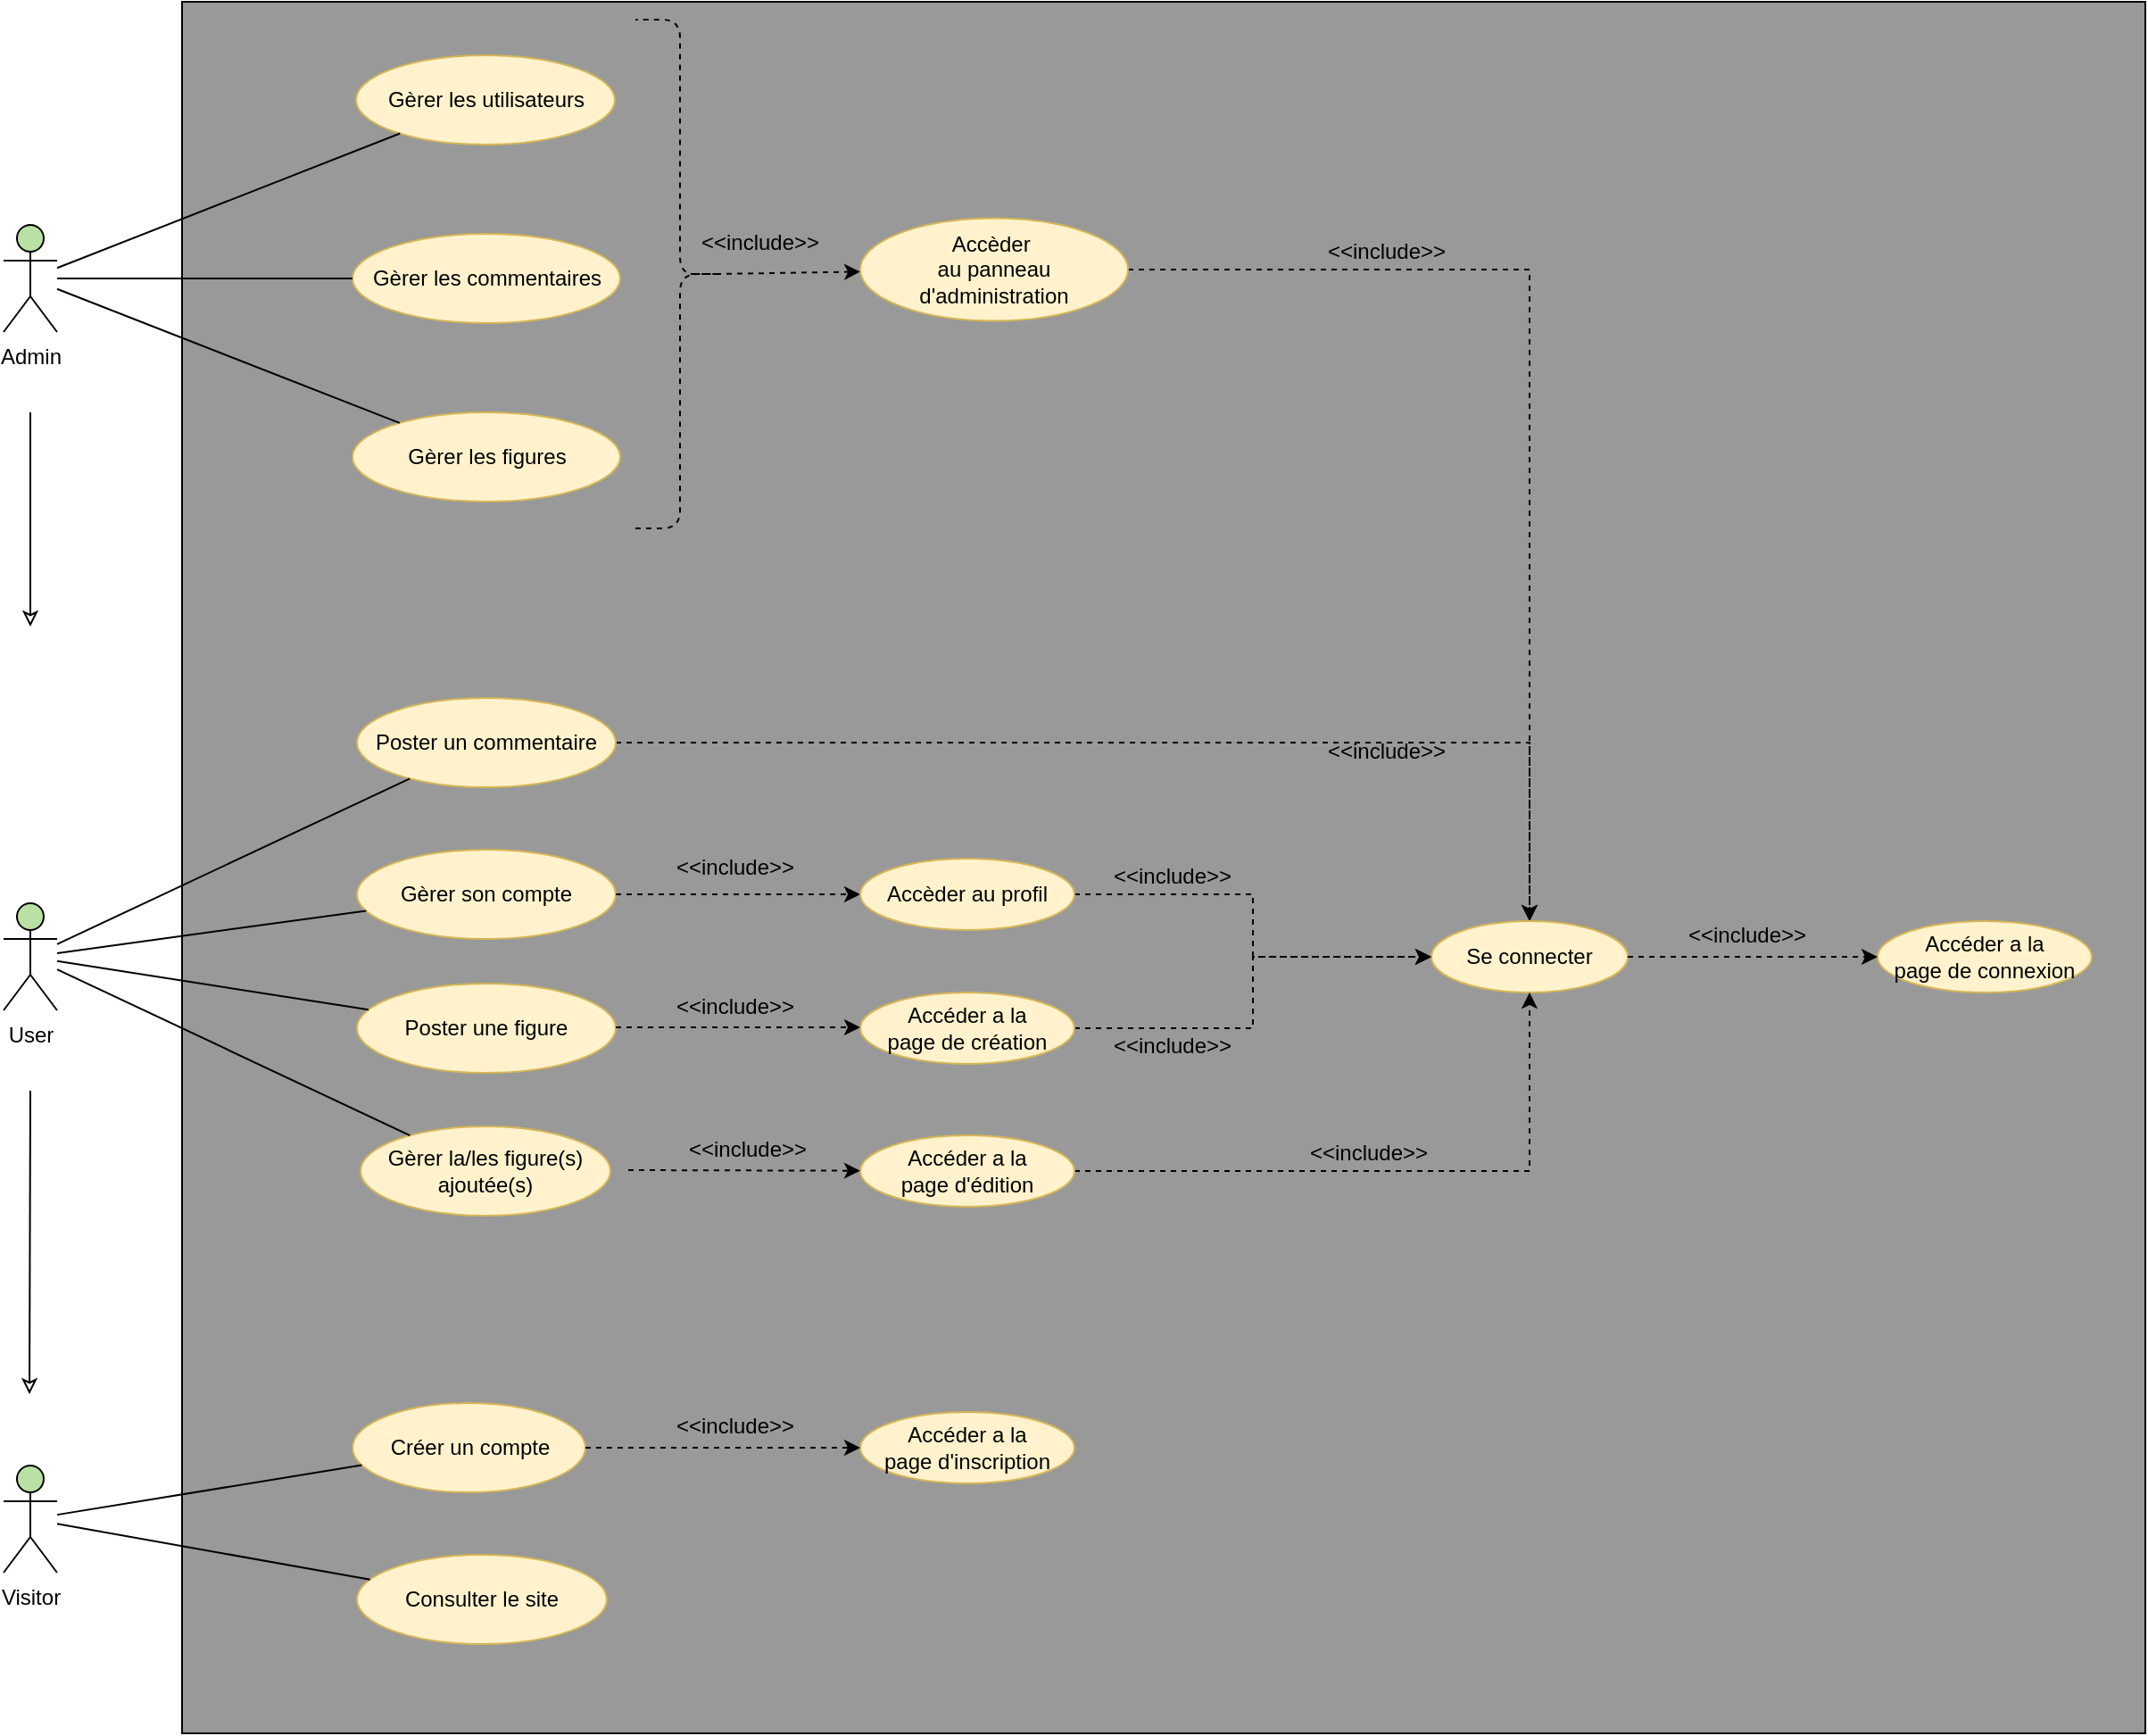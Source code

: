 <mxfile version="13.5.8" type="device"><diagram id="zZrbhSqcrDpQhGq3wGrU" name="Page-1"><mxGraphModel dx="966" dy="509" grid="1" gridSize="10" guides="1" tooltips="1" connect="1" arrows="1" fold="1" page="1" pageScale="1" pageWidth="827" pageHeight="1169" math="0" shadow="0"><root><mxCell id="0"/><mxCell id="1" parent="0"/><mxCell id="SnurV5FOQA9wHaOo7EKo-1" value="" style="rounded=0;whiteSpace=wrap;html=1;fillColor=#999999;" parent="1" vertex="1"><mxGeometry x="160" y="60" width="1100" height="970" as="geometry"/></mxCell><mxCell id="SnurV5FOQA9wHaOo7EKo-3" value="Gèrer les figures" style="ellipse;whiteSpace=wrap;html=1;fillColor=#fff2cc;strokeColor=#d6b656;" parent="1" vertex="1"><mxGeometry x="255.5" y="290" width="150" height="50" as="geometry"/></mxCell><mxCell id="SnurV5FOQA9wHaOo7EKo-8" value="" style="endArrow=none;html=1;" parent="1" source="jI44pFs70pPbTSOZPMde-3" target="SnurV5FOQA9wHaOo7EKo-3" edge="1"><mxGeometry width="50" height="50" relative="1" as="geometry"><mxPoint x="90" y="180" as="sourcePoint"/><mxPoint x="160" y="150" as="targetPoint"/></mxGeometry></mxCell><mxCell id="jI44pFs70pPbTSOZPMde-3" value="Admin" style="shape=umlActor;verticalLabelPosition=bottom;labelBackgroundColor=#ffffff;verticalAlign=top;html=1;outlineConnect=0;fillColor=#B9E0A5;" parent="1" vertex="1"><mxGeometry x="60" y="185" width="30" height="60" as="geometry"/></mxCell><mxCell id="Sl9vRcVVT6XS8tVJoFEk-1" value="User" style="shape=umlActor;verticalLabelPosition=bottom;labelBackgroundColor=#ffffff;verticalAlign=top;html=1;outlineConnect=0;fillColor=#B9E0A5;" parent="1" vertex="1"><mxGeometry x="60" y="565" width="30" height="60" as="geometry"/></mxCell><mxCell id="Sl9vRcVVT6XS8tVJoFEk-2" value="Visitor" style="shape=umlActor;verticalLabelPosition=bottom;labelBackgroundColor=#ffffff;verticalAlign=top;html=1;outlineConnect=0;fillColor=#B9E0A5;" parent="1" vertex="1"><mxGeometry x="60" y="880" width="30" height="60" as="geometry"/></mxCell><mxCell id="Sl9vRcVVT6XS8tVJoFEk-3" value="Consulter le site" style="ellipse;whiteSpace=wrap;html=1;fillColor=#fff2cc;strokeColor=#d6b656;" parent="1" vertex="1"><mxGeometry x="258" y="930" width="140" height="50" as="geometry"/></mxCell><mxCell id="Sl9vRcVVT6XS8tVJoFEk-5" value="Créer un compte" style="ellipse;whiteSpace=wrap;html=1;fillColor=#fff2cc;strokeColor=#d6b656;" parent="1" vertex="1"><mxGeometry x="255.5" y="845" width="130.5" height="50" as="geometry"/></mxCell><mxCell id="Sl9vRcVVT6XS8tVJoFEk-6" value="" style="endArrow=none;html=1;" parent="1" source="Sl9vRcVVT6XS8tVJoFEk-2" target="Sl9vRcVVT6XS8tVJoFEk-3" edge="1"><mxGeometry width="50" height="50" relative="1" as="geometry"><mxPoint x="150" y="1140" as="sourcePoint"/><mxPoint x="200" y="1090" as="targetPoint"/></mxGeometry></mxCell><mxCell id="Sl9vRcVVT6XS8tVJoFEk-8" value="" style="endArrow=none;html=1;" parent="1" source="Sl9vRcVVT6XS8tVJoFEk-2" target="Sl9vRcVVT6XS8tVJoFEk-5" edge="1"><mxGeometry width="50" height="50" relative="1" as="geometry"><mxPoint x="120" y="1191.398" as="sourcePoint"/><mxPoint x="353.848" y="1057.291" as="targetPoint"/></mxGeometry></mxCell><mxCell id="gSfg7rDPGDu7jw4Kgfgv-12" style="rounded=0;orthogonalLoop=1;jettySize=auto;html=1;exitX=1;exitY=0.5;exitDx=0;exitDy=0;elbow=vertical;edgeStyle=orthogonalEdgeStyle;dashed=1;" edge="1" parent="1" source="Sl9vRcVVT6XS8tVJoFEk-11" target="Sl9vRcVVT6XS8tVJoFEk-34"><mxGeometry relative="1" as="geometry"/></mxCell><mxCell id="Sl9vRcVVT6XS8tVJoFEk-11" value="Poster un commentaire" style="ellipse;whiteSpace=wrap;html=1;fillColor=#fff2cc;strokeColor=#d6b656;" parent="1" vertex="1"><mxGeometry x="258" y="450" width="145" height="50" as="geometry"/></mxCell><mxCell id="Sl9vRcVVT6XS8tVJoFEk-12" value="Gèrer son compte" style="ellipse;whiteSpace=wrap;html=1;fillColor=#fff2cc;strokeColor=#d6b656;" parent="1" vertex="1"><mxGeometry x="258" y="535" width="145" height="50" as="geometry"/></mxCell><mxCell id="Sl9vRcVVT6XS8tVJoFEk-13" value="" style="endArrow=none;html=1;" parent="1" source="Sl9vRcVVT6XS8tVJoFEk-1" target="Sl9vRcVVT6XS8tVJoFEk-12" edge="1"><mxGeometry width="50" height="50" relative="1" as="geometry"><mxPoint x="100" y="691.15" as="sourcePoint"/><mxPoint x="394.485" y="517.413" as="targetPoint"/></mxGeometry></mxCell><mxCell id="Sl9vRcVVT6XS8tVJoFEk-14" value="" style="endArrow=none;html=1;" parent="1" source="Sl9vRcVVT6XS8tVJoFEk-1" target="Sl9vRcVVT6XS8tVJoFEk-11" edge="1"><mxGeometry width="50" height="50" relative="1" as="geometry"><mxPoint x="110" y="701.15" as="sourcePoint"/><mxPoint x="404.485" y="527.413" as="targetPoint"/></mxGeometry></mxCell><mxCell id="Sl9vRcVVT6XS8tVJoFEk-15" value="Gèrer les commentaires" style="ellipse;whiteSpace=wrap;html=1;fillColor=#fff2cc;strokeColor=#d6b656;" parent="1" vertex="1"><mxGeometry x="255.5" y="190" width="150" height="50" as="geometry"/></mxCell><mxCell id="Sl9vRcVVT6XS8tVJoFEk-16" value="Gèrer les utilisateurs" style="ellipse;whiteSpace=wrap;html=1;fillColor=#fff2cc;strokeColor=#d6b656;" parent="1" vertex="1"><mxGeometry x="257.5" y="90" width="145" height="50" as="geometry"/></mxCell><mxCell id="Sl9vRcVVT6XS8tVJoFEk-17" value="" style="endArrow=none;html=1;" parent="1" source="jI44pFs70pPbTSOZPMde-3" target="Sl9vRcVVT6XS8tVJoFEk-16" edge="1"><mxGeometry width="50" height="50" relative="1" as="geometry"><mxPoint x="100" y="229.305" as="sourcePoint"/><mxPoint x="477.347" y="337.6" as="targetPoint"/></mxGeometry></mxCell><mxCell id="Sl9vRcVVT6XS8tVJoFEk-18" value="" style="endArrow=none;html=1;" parent="1" source="jI44pFs70pPbTSOZPMde-3" target="Sl9vRcVVT6XS8tVJoFEk-15" edge="1"><mxGeometry width="50" height="50" relative="1" as="geometry"><mxPoint x="110" y="239.305" as="sourcePoint"/><mxPoint x="487.347" y="347.6" as="targetPoint"/></mxGeometry></mxCell><mxCell id="Sl9vRcVVT6XS8tVJoFEk-22" value="" style="endArrow=classic;html=1;endFill=0;" parent="1" edge="1"><mxGeometry width="50" height="50" relative="1" as="geometry"><mxPoint x="75" y="670" as="sourcePoint"/><mxPoint x="74.5" y="840" as="targetPoint"/></mxGeometry></mxCell><mxCell id="Sl9vRcVVT6XS8tVJoFEk-24" value="" style="endArrow=classic;html=1;endFill=0;" parent="1" edge="1"><mxGeometry width="50" height="50" relative="1" as="geometry"><mxPoint x="75" y="290" as="sourcePoint"/><mxPoint x="75" y="410" as="targetPoint"/></mxGeometry></mxCell><mxCell id="Sl9vRcVVT6XS8tVJoFEk-27" value="" style="shape=curlyBracket;whiteSpace=wrap;html=1;rounded=1;rotation=-180;dashed=1;" parent="1" vertex="1"><mxGeometry x="414" y="70" width="50" height="285" as="geometry"/></mxCell><mxCell id="Sl9vRcVVT6XS8tVJoFEk-28" value="" style="endArrow=classic;html=1;exitX=0.1;exitY=0.5;exitDx=0;exitDy=0;exitPerimeter=0;dashed=1;" parent="1" source="Sl9vRcVVT6XS8tVJoFEk-27" target="Sl9vRcVVT6XS8tVJoFEk-33" edge="1"><mxGeometry width="50" height="50" relative="1" as="geometry"><mxPoint x="620" y="260" as="sourcePoint"/><mxPoint x="650" y="233" as="targetPoint"/></mxGeometry></mxCell><mxCell id="Sl9vRcVVT6XS8tVJoFEk-29" value="&amp;lt;&amp;lt;include&amp;gt;&amp;gt;" style="text;html=1;strokeColor=none;fillColor=none;align=center;verticalAlign=middle;whiteSpace=wrap;rounded=0;" parent="1" vertex="1"><mxGeometry x="464" y="185" width="40" height="20" as="geometry"/></mxCell><mxCell id="Sl9vRcVVT6XS8tVJoFEk-31" value="" style="endArrow=classic;html=1;dashed=1;" parent="1" source="Sl9vRcVVT6XS8tVJoFEk-12" target="Sl9vRcVVT6XS8tVJoFEk-35" edge="1"><mxGeometry width="50" height="50" relative="1" as="geometry"><mxPoint x="455" y="637.5" as="sourcePoint"/><mxPoint x="720" y="473" as="targetPoint"/></mxGeometry></mxCell><mxCell id="Sl9vRcVVT6XS8tVJoFEk-32" value="&amp;lt;&amp;lt;include&amp;gt;&amp;gt;" style="text;html=1;strokeColor=none;fillColor=none;align=center;verticalAlign=middle;whiteSpace=wrap;rounded=0;" parent="1" vertex="1"><mxGeometry x="800" y="470" width="70" height="20" as="geometry"/></mxCell><mxCell id="gSfg7rDPGDu7jw4Kgfgv-16" style="rounded=0;orthogonalLoop=1;jettySize=auto;html=1;exitX=1;exitY=0.5;exitDx=0;exitDy=0;elbow=vertical;edgeStyle=orthogonalEdgeStyle;dashed=1;" edge="1" parent="1" source="Sl9vRcVVT6XS8tVJoFEk-33" target="Sl9vRcVVT6XS8tVJoFEk-34"><mxGeometry relative="1" as="geometry"/></mxCell><mxCell id="Sl9vRcVVT6XS8tVJoFEk-33" value="Accèder&amp;nbsp;&lt;br&gt;au panneau d'administration" style="ellipse;whiteSpace=wrap;html=1;fillColor=#fff2cc;strokeColor=#d6b656;" parent="1" vertex="1"><mxGeometry x="540" y="181.25" width="150" height="57.5" as="geometry"/></mxCell><mxCell id="Sl9vRcVVT6XS8tVJoFEk-34" value="Se connecter" style="ellipse;whiteSpace=wrap;html=1;fillColor=#fff2cc;strokeColor=#d6b656;" parent="1" vertex="1"><mxGeometry x="860" y="575" width="110" height="40" as="geometry"/></mxCell><mxCell id="gSfg7rDPGDu7jw4Kgfgv-13" style="rounded=0;orthogonalLoop=1;jettySize=auto;html=1;exitX=1;exitY=0.5;exitDx=0;exitDy=0;elbow=vertical;edgeStyle=orthogonalEdgeStyle;dashed=1;" edge="1" parent="1" source="Sl9vRcVVT6XS8tVJoFEk-35" target="Sl9vRcVVT6XS8tVJoFEk-34"><mxGeometry relative="1" as="geometry"/></mxCell><mxCell id="Sl9vRcVVT6XS8tVJoFEk-35" value="Accèder au profil" style="ellipse;whiteSpace=wrap;html=1;fillColor=#fff2cc;strokeColor=#d6b656;" parent="1" vertex="1"><mxGeometry x="540" y="540" width="120" height="40" as="geometry"/></mxCell><mxCell id="Sl9vRcVVT6XS8tVJoFEk-37" value="&amp;lt;&amp;lt;include&amp;gt;&amp;gt;" style="text;html=1;strokeColor=none;fillColor=none;align=center;verticalAlign=middle;whiteSpace=wrap;rounded=0;" parent="1" vertex="1"><mxGeometry x="450" y="535" width="40" height="20" as="geometry"/></mxCell><mxCell id="LtbWdslH3wBxbDuLZw9L-1" value="Poster une figure" style="ellipse;whiteSpace=wrap;html=1;fillColor=#fff2cc;strokeColor=#d6b656;" parent="1" vertex="1"><mxGeometry x="258" y="610" width="145" height="50" as="geometry"/></mxCell><mxCell id="LtbWdslH3wBxbDuLZw9L-2" style="edgeStyle=orthogonalEdgeStyle;rounded=0;orthogonalLoop=1;jettySize=auto;html=1;exitX=0.5;exitY=1;exitDx=0;exitDy=0;" parent="1" source="LtbWdslH3wBxbDuLZw9L-1" target="LtbWdslH3wBxbDuLZw9L-1" edge="1"><mxGeometry relative="1" as="geometry"/></mxCell><mxCell id="LtbWdslH3wBxbDuLZw9L-3" value="Gèrer la/les figure(s) ajoutée(s)" style="ellipse;whiteSpace=wrap;html=1;fillColor=#fff2cc;strokeColor=#d6b656;" parent="1" vertex="1"><mxGeometry x="260" y="690" width="140" height="50" as="geometry"/></mxCell><mxCell id="LtbWdslH3wBxbDuLZw9L-5" value="" style="endArrow=none;html=1;" parent="1" source="Sl9vRcVVT6XS8tVJoFEk-1" target="LtbWdslH3wBxbDuLZw9L-1" edge="1"><mxGeometry width="50" height="50" relative="1" as="geometry"><mxPoint x="100" y="545.294" as="sourcePoint"/><mxPoint x="295.554" y="483.944" as="targetPoint"/></mxGeometry></mxCell><mxCell id="LtbWdslH3wBxbDuLZw9L-6" value="" style="endArrow=none;html=1;" parent="1" source="Sl9vRcVVT6XS8tVJoFEk-1" target="LtbWdslH3wBxbDuLZw9L-3" edge="1"><mxGeometry width="50" height="50" relative="1" as="geometry"><mxPoint x="100" y="556.471" as="sourcePoint"/><mxPoint x="302.87" y="643.983" as="targetPoint"/></mxGeometry></mxCell><mxCell id="gSfg7rDPGDu7jw4Kgfgv-14" style="rounded=0;orthogonalLoop=1;jettySize=auto;html=1;exitX=1;exitY=0.5;exitDx=0;exitDy=0;elbow=vertical;edgeStyle=orthogonalEdgeStyle;dashed=1;" edge="1" parent="1" source="gSfg7rDPGDu7jw4Kgfgv-2" target="Sl9vRcVVT6XS8tVJoFEk-34"><mxGeometry relative="1" as="geometry"/></mxCell><mxCell id="gSfg7rDPGDu7jw4Kgfgv-2" value="Accéder a la &lt;br&gt;page de création" style="ellipse;whiteSpace=wrap;html=1;fillColor=#fff2cc;strokeColor=#d6b656;" vertex="1" parent="1"><mxGeometry x="540" y="615" width="120" height="40" as="geometry"/></mxCell><mxCell id="gSfg7rDPGDu7jw4Kgfgv-4" value="" style="endArrow=classic;html=1;dashed=1;" edge="1" parent="1"><mxGeometry width="50" height="50" relative="1" as="geometry"><mxPoint x="403" y="634.5" as="sourcePoint"/><mxPoint x="540" y="634.5" as="targetPoint"/></mxGeometry></mxCell><mxCell id="gSfg7rDPGDu7jw4Kgfgv-5" value="&amp;lt;&amp;lt;include&amp;gt;&amp;gt;" style="text;html=1;strokeColor=none;fillColor=none;align=center;verticalAlign=middle;whiteSpace=wrap;rounded=0;" vertex="1" parent="1"><mxGeometry x="450" y="615" width="40" height="15" as="geometry"/></mxCell><mxCell id="gSfg7rDPGDu7jw4Kgfgv-15" style="rounded=0;orthogonalLoop=1;jettySize=auto;html=1;exitX=1;exitY=0.5;exitDx=0;exitDy=0;elbow=vertical;edgeStyle=orthogonalEdgeStyle;dashed=1;" edge="1" parent="1" source="gSfg7rDPGDu7jw4Kgfgv-7" target="Sl9vRcVVT6XS8tVJoFEk-34"><mxGeometry relative="1" as="geometry"/></mxCell><mxCell id="gSfg7rDPGDu7jw4Kgfgv-7" value="Accéder a la &lt;br&gt;page d'édition" style="ellipse;whiteSpace=wrap;html=1;fillColor=#fff2cc;strokeColor=#d6b656;" vertex="1" parent="1"><mxGeometry x="540" y="695" width="120" height="40" as="geometry"/></mxCell><mxCell id="gSfg7rDPGDu7jw4Kgfgv-8" value="" style="endArrow=classic;html=1;dashed=1;" edge="1" parent="1" target="gSfg7rDPGDu7jw4Kgfgv-7"><mxGeometry width="50" height="50" relative="1" as="geometry"><mxPoint x="410" y="714.5" as="sourcePoint"/><mxPoint x="547" y="714.5" as="targetPoint"/></mxGeometry></mxCell><mxCell id="gSfg7rDPGDu7jw4Kgfgv-9" value="&amp;lt;&amp;lt;include&amp;gt;&amp;gt;" style="text;html=1;strokeColor=none;fillColor=none;align=center;verticalAlign=middle;whiteSpace=wrap;rounded=0;" vertex="1" parent="1"><mxGeometry x="457" y="695" width="40" height="15" as="geometry"/></mxCell><mxCell id="gSfg7rDPGDu7jw4Kgfgv-17" value="&amp;lt;&amp;lt;include&amp;gt;&amp;gt;" style="text;html=1;strokeColor=none;fillColor=none;align=center;verticalAlign=middle;whiteSpace=wrap;rounded=0;" vertex="1" parent="1"><mxGeometry x="800" y="190" width="70" height="20" as="geometry"/></mxCell><mxCell id="gSfg7rDPGDu7jw4Kgfgv-18" value="&amp;lt;&amp;lt;include&amp;gt;&amp;gt;" style="text;html=1;strokeColor=none;fillColor=none;align=center;verticalAlign=middle;whiteSpace=wrap;rounded=0;" vertex="1" parent="1"><mxGeometry x="680" y="540" width="70" height="20" as="geometry"/></mxCell><mxCell id="gSfg7rDPGDu7jw4Kgfgv-19" value="&amp;lt;&amp;lt;include&amp;gt;&amp;gt;" style="text;html=1;strokeColor=none;fillColor=none;align=center;verticalAlign=middle;whiteSpace=wrap;rounded=0;" vertex="1" parent="1"><mxGeometry x="680" y="635" width="70" height="20" as="geometry"/></mxCell><mxCell id="gSfg7rDPGDu7jw4Kgfgv-20" value="&amp;lt;&amp;lt;include&amp;gt;&amp;gt;" style="text;html=1;strokeColor=none;fillColor=none;align=center;verticalAlign=middle;whiteSpace=wrap;rounded=0;" vertex="1" parent="1"><mxGeometry x="790" y="695" width="70" height="20" as="geometry"/></mxCell><mxCell id="gSfg7rDPGDu7jw4Kgfgv-21" value="Accéder a la &lt;br&gt;page d'inscription" style="ellipse;whiteSpace=wrap;html=1;fillColor=#fff2cc;strokeColor=#d6b656;" vertex="1" parent="1"><mxGeometry x="540" y="850" width="120" height="40" as="geometry"/></mxCell><mxCell id="gSfg7rDPGDu7jw4Kgfgv-22" value="" style="endArrow=classic;html=1;dashed=1;" edge="1" parent="1" source="Sl9vRcVVT6XS8tVJoFEk-5" target="gSfg7rDPGDu7jw4Kgfgv-21"><mxGeometry width="50" height="50" relative="1" as="geometry"><mxPoint x="374" y="869.5" as="sourcePoint"/><mxPoint x="504" y="870" as="targetPoint"/></mxGeometry></mxCell><mxCell id="gSfg7rDPGDu7jw4Kgfgv-23" value="&amp;lt;&amp;lt;include&amp;gt;&amp;gt;" style="text;html=1;strokeColor=none;fillColor=none;align=center;verticalAlign=middle;whiteSpace=wrap;rounded=0;" vertex="1" parent="1"><mxGeometry x="450" y="850" width="40" height="15" as="geometry"/></mxCell><mxCell id="gSfg7rDPGDu7jw4Kgfgv-28" value="Accéder a la &lt;br&gt;page de connexion" style="ellipse;whiteSpace=wrap;html=1;fillColor=#fff2cc;strokeColor=#d6b656;" vertex="1" parent="1"><mxGeometry x="1110" y="575" width="120" height="40" as="geometry"/></mxCell><mxCell id="gSfg7rDPGDu7jw4Kgfgv-31" value="" style="endArrow=classic;html=1;dashed=1;" edge="1" parent="1" source="Sl9vRcVVT6XS8tVJoFEk-34" target="gSfg7rDPGDu7jw4Kgfgv-28"><mxGeometry width="50" height="50" relative="1" as="geometry"><mxPoint x="970" y="594.5" as="sourcePoint"/><mxPoint x="1100" y="595" as="targetPoint"/></mxGeometry></mxCell><mxCell id="gSfg7rDPGDu7jw4Kgfgv-32" value="&amp;lt;&amp;lt;include&amp;gt;&amp;gt;" style="text;html=1;strokeColor=none;fillColor=none;align=center;verticalAlign=middle;whiteSpace=wrap;rounded=0;" vertex="1" parent="1"><mxGeometry x="1017" y="575" width="40" height="15" as="geometry"/></mxCell></root></mxGraphModel></diagram></mxfile>